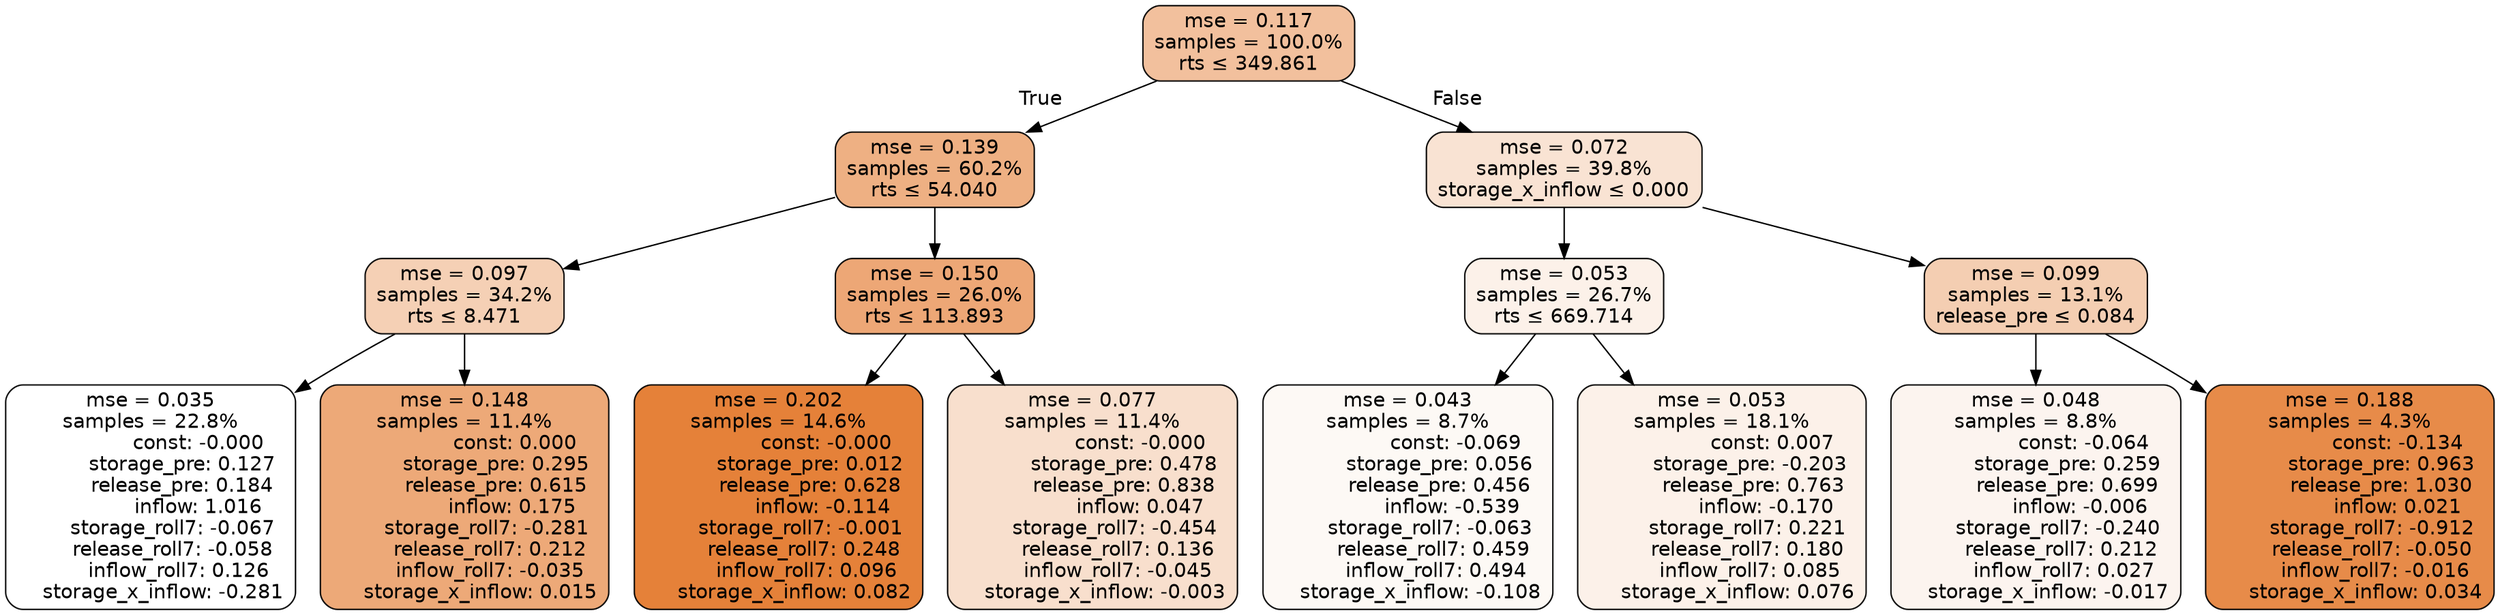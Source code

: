digraph tree {
bgcolor="transparent"
node [shape=rectangle, style="filled, rounded", color="black", fontname=helvetica] ;
edge [fontname=helvetica] ;
	"0" [label="mse = 0.117
samples = 100.0%
rts &le; 349.861", fillcolor="#f2c09d"]
	"1" [label="mse = 0.139
samples = 60.2%
rts &le; 54.040", fillcolor="#eeb083"]
	"2" [label="mse = 0.097
samples = 34.2%
rts &le; 8.471", fillcolor="#f5d0b5"]
	"3" [label="mse = 0.035
samples = 22.8%
               const: -0.000
          storage_pre: 0.127
          release_pre: 0.184
               inflow: 1.016
       storage_roll7: -0.067
       release_roll7: -0.058
         inflow_roll7: 0.126
    storage_x_inflow: -0.281", fillcolor="#ffffff"]
	"4" [label="mse = 0.148
samples = 11.4%
                const: 0.000
          storage_pre: 0.295
          release_pre: 0.615
               inflow: 0.175
       storage_roll7: -0.281
        release_roll7: 0.212
        inflow_roll7: -0.035
     storage_x_inflow: 0.015", fillcolor="#eda978"]
	"5" [label="mse = 0.150
samples = 26.0%
rts &le; 113.893", fillcolor="#eda776"]
	"6" [label="mse = 0.202
samples = 14.6%
               const: -0.000
          storage_pre: 0.012
          release_pre: 0.628
              inflow: -0.114
       storage_roll7: -0.001
        release_roll7: 0.248
         inflow_roll7: 0.096
     storage_x_inflow: 0.082", fillcolor="#e58139"]
	"7" [label="mse = 0.077
samples = 11.4%
               const: -0.000
          storage_pre: 0.478
          release_pre: 0.838
               inflow: 0.047
       storage_roll7: -0.454
        release_roll7: 0.136
        inflow_roll7: -0.045
    storage_x_inflow: -0.003", fillcolor="#f8dfcd"]
	"8" [label="mse = 0.072
samples = 39.8%
storage_x_inflow &le; 0.000", fillcolor="#f9e3d3"]
	"9" [label="mse = 0.053
samples = 26.7%
rts &le; 669.714", fillcolor="#fcf1e9"]
	"10" [label="mse = 0.043
samples = 8.7%
               const: -0.069
          storage_pre: 0.056
          release_pre: 0.456
              inflow: -0.539
       storage_roll7: -0.063
        release_roll7: 0.459
         inflow_roll7: 0.494
    storage_x_inflow: -0.108", fillcolor="#fdf9f5"]
	"11" [label="mse = 0.053
samples = 18.1%
                const: 0.007
         storage_pre: -0.203
          release_pre: 0.763
              inflow: -0.170
        storage_roll7: 0.221
        release_roll7: 0.180
         inflow_roll7: 0.085
     storage_x_inflow: 0.076", fillcolor="#fcf1e9"]
	"12" [label="mse = 0.099
samples = 13.1%
release_pre &le; 0.084", fillcolor="#f4ceb2"]
	"13" [label="mse = 0.048
samples = 8.8%
               const: -0.064
          storage_pre: 0.259
          release_pre: 0.699
              inflow: -0.006
       storage_roll7: -0.240
        release_roll7: 0.212
         inflow_roll7: 0.027
    storage_x_inflow: -0.017", fillcolor="#fcf4ef"]
	"14" [label="mse = 0.188
samples = 4.3%
               const: -0.134
          storage_pre: 0.963
          release_pre: 1.030
               inflow: 0.021
       storage_roll7: -0.912
       release_roll7: -0.050
        inflow_roll7: -0.016
     storage_x_inflow: 0.034", fillcolor="#e78b49"]

	"0" -> "1" [labeldistance=2.5, labelangle=45, headlabel="True"]
	"1" -> "2"
	"2" -> "3"
	"2" -> "4"
	"1" -> "5"
	"5" -> "6"
	"5" -> "7"
	"0" -> "8" [labeldistance=2.5, labelangle=-45, headlabel="False"]
	"8" -> "9"
	"9" -> "10"
	"9" -> "11"
	"8" -> "12"
	"12" -> "13"
	"12" -> "14"
}